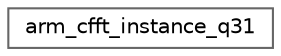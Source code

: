 digraph "Graphical Class Hierarchy"
{
 // LATEX_PDF_SIZE
  bgcolor="transparent";
  edge [fontname=Helvetica,fontsize=10,labelfontname=Helvetica,labelfontsize=10];
  node [fontname=Helvetica,fontsize=10,shape=box,height=0.2,width=0.4];
  rankdir="LR";
  Node0 [id="Node000000",label="arm_cfft_instance_q31",height=0.2,width=0.4,color="grey40", fillcolor="white", style="filled",URL="$structarm__cfft__instance__q31.html",tooltip="Instance structure for the fixed-point CFFT/CIFFT function."];
}
